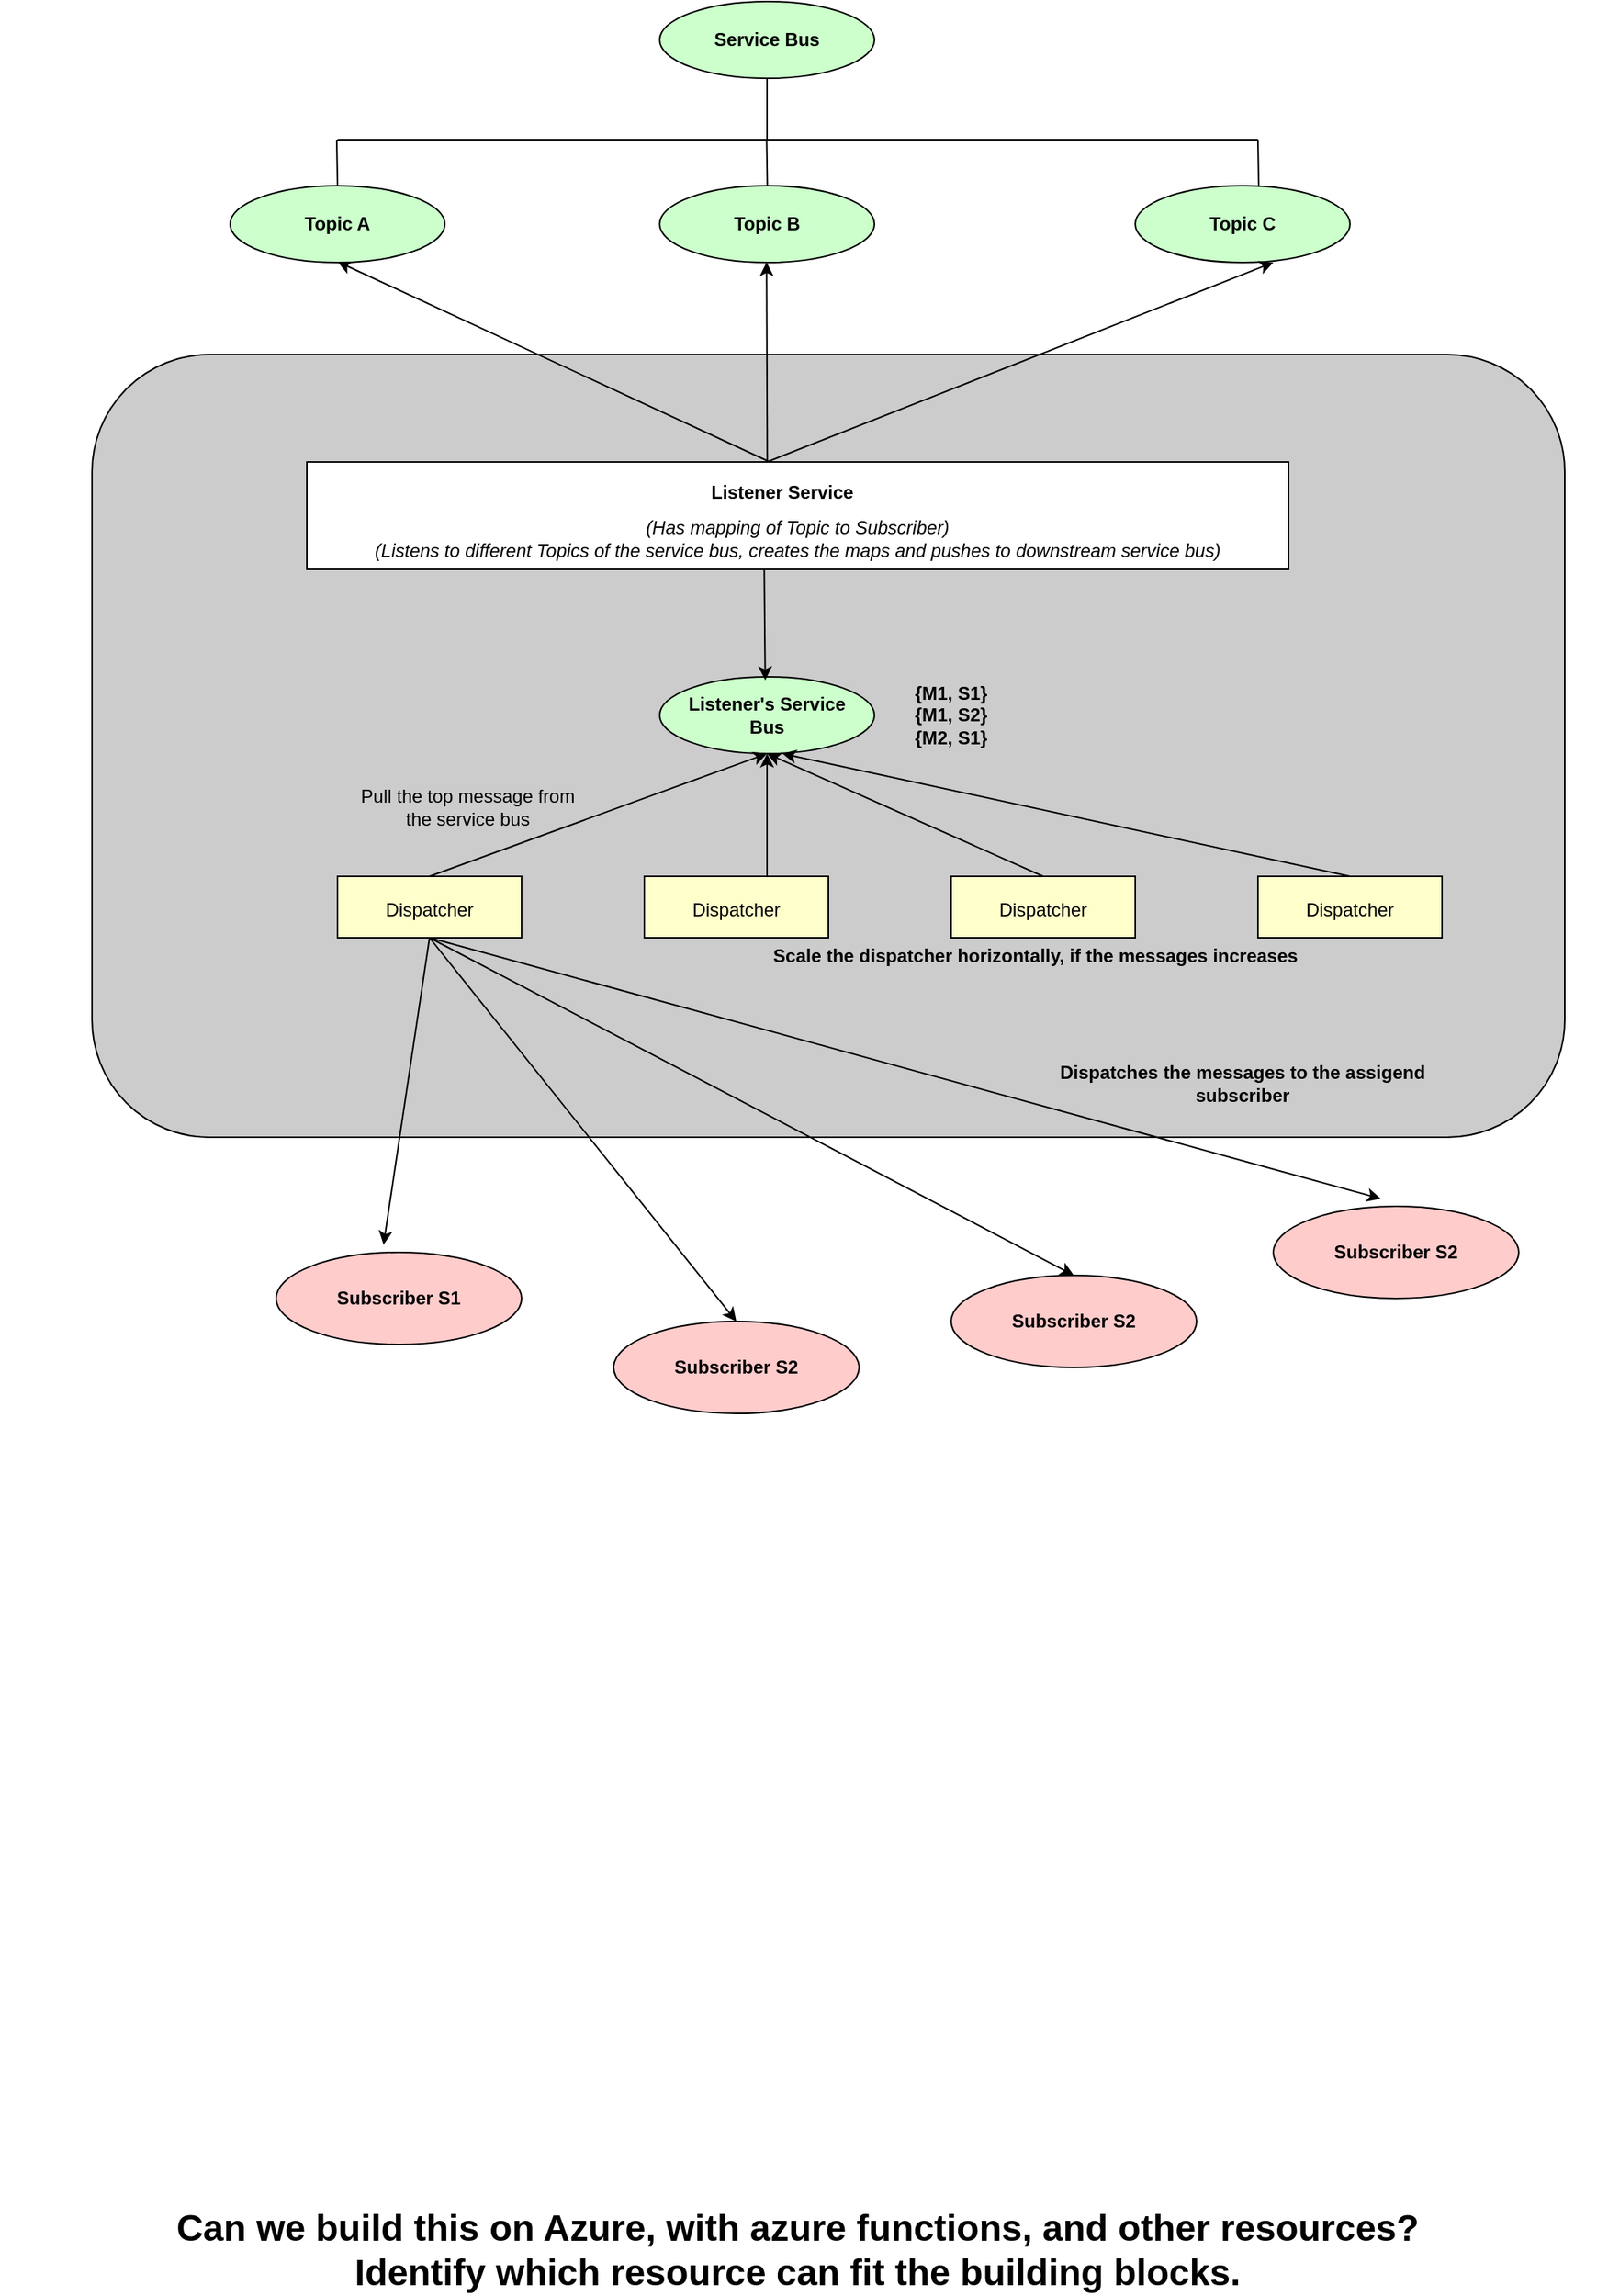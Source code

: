 <mxfile version="26.0.16">
  <diagram name="Page-1" id="qpaghFqAAY1CYDwnZ_x9">
    <mxGraphModel dx="1905" dy="1022" grid="1" gridSize="10" guides="1" tooltips="1" connect="1" arrows="1" fold="1" page="1" pageScale="1" pageWidth="2339" pageHeight="3300" math="0" shadow="0">
      <root>
        <mxCell id="0" />
        <mxCell id="1" parent="0" />
        <mxCell id="bIHd8Lqd7nxUhWNbO2eW-68" value="" style="rounded=1;whiteSpace=wrap;html=1;fillColor=light-dark(#CCCCCC,var(--ge-dark-color, #121212));" vertex="1" parent="1">
          <mxGeometry x="400" y="340" width="960" height="510" as="geometry" />
        </mxCell>
        <mxCell id="bIHd8Lqd7nxUhWNbO2eW-9" value="" style="endArrow=classic;html=1;rounded=0;exitX=0.472;exitY=0.008;exitDx=0;exitDy=0;exitPerimeter=0;" edge="1" parent="1">
          <mxGeometry width="50" height="50" relative="1" as="geometry">
            <mxPoint x="841.76" y="410.0" as="sourcePoint" />
            <mxPoint x="560" y="279.44" as="targetPoint" />
          </mxGeometry>
        </mxCell>
        <mxCell id="bIHd8Lqd7nxUhWNbO2eW-1" value="" style="ellipse;whiteSpace=wrap;html=1;fillColor=light-dark(#CCFFCC,var(--ge-dark-color, #121212));" vertex="1" parent="1">
          <mxGeometry x="490" y="230" width="140" height="50" as="geometry" />
        </mxCell>
        <mxCell id="bIHd8Lqd7nxUhWNbO2eW-2" value="Topic A" style="text;html=1;align=center;verticalAlign=middle;whiteSpace=wrap;rounded=0;fontStyle=1" vertex="1" parent="1">
          <mxGeometry x="510" y="240" width="100" height="30" as="geometry" />
        </mxCell>
        <mxCell id="bIHd8Lqd7nxUhWNbO2eW-3" value="" style="ellipse;whiteSpace=wrap;html=1;fillColor=light-dark(#CCFFCC,var(--ge-dark-color, #121212));" vertex="1" parent="1">
          <mxGeometry x="770" y="230" width="140" height="50" as="geometry" />
        </mxCell>
        <mxCell id="bIHd8Lqd7nxUhWNbO2eW-4" value="Topic B" style="text;html=1;align=center;verticalAlign=middle;whiteSpace=wrap;rounded=0;fontStyle=1" vertex="1" parent="1">
          <mxGeometry x="790" y="240" width="100" height="30" as="geometry" />
        </mxCell>
        <mxCell id="bIHd8Lqd7nxUhWNbO2eW-5" value="" style="ellipse;whiteSpace=wrap;html=1;fillColor=light-dark(#CCFFCC,var(--ge-dark-color, #121212));" vertex="1" parent="1">
          <mxGeometry x="1080" y="230" width="140" height="50" as="geometry" />
        </mxCell>
        <mxCell id="bIHd8Lqd7nxUhWNbO2eW-6" value="Topic C" style="text;html=1;align=center;verticalAlign=middle;whiteSpace=wrap;rounded=0;fontStyle=1" vertex="1" parent="1">
          <mxGeometry x="1100" y="240" width="100" height="30" as="geometry" />
        </mxCell>
        <mxCell id="bIHd8Lqd7nxUhWNbO2eW-7" value="" style="rounded=0;whiteSpace=wrap;html=1;" vertex="1" parent="1">
          <mxGeometry x="540" y="410" width="640" height="70" as="geometry" />
        </mxCell>
        <mxCell id="bIHd8Lqd7nxUhWNbO2eW-8" value="Listener Service" style="text;html=1;align=center;verticalAlign=middle;whiteSpace=wrap;rounded=0;fontStyle=1" vertex="1" parent="1">
          <mxGeometry x="800" y="415" width="100" height="30" as="geometry" />
        </mxCell>
        <mxCell id="bIHd8Lqd7nxUhWNbO2eW-10" value="" style="endArrow=classic;html=1;rounded=0;exitX=0.469;exitY=-0.006;exitDx=0;exitDy=0;exitPerimeter=0;" edge="1" parent="1" source="bIHd8Lqd7nxUhWNbO2eW-7">
          <mxGeometry width="50" height="50" relative="1" as="geometry">
            <mxPoint x="800.0" y="390.0" as="sourcePoint" />
            <mxPoint x="839.68" y="279.84" as="targetPoint" />
          </mxGeometry>
        </mxCell>
        <mxCell id="bIHd8Lqd7nxUhWNbO2eW-11" value="" style="endArrow=classic;html=1;rounded=0;entryX=0.5;entryY=1;entryDx=0;entryDy=0;" edge="1" parent="1">
          <mxGeometry width="50" height="50" relative="1" as="geometry">
            <mxPoint x="840" y="410" as="sourcePoint" />
            <mxPoint x="1170" y="280" as="targetPoint" />
          </mxGeometry>
        </mxCell>
        <mxCell id="bIHd8Lqd7nxUhWNbO2eW-13" value="" style="ellipse;whiteSpace=wrap;html=1;fillColor=light-dark(#FFCCCC,var(--ge-dark-color, #121212));" vertex="1" parent="1">
          <mxGeometry x="520" y="925" width="160" height="60" as="geometry" />
        </mxCell>
        <mxCell id="bIHd8Lqd7nxUhWNbO2eW-14" value="Subscriber S1" style="text;html=1;align=center;verticalAlign=middle;whiteSpace=wrap;rounded=0;fontStyle=1" vertex="1" parent="1">
          <mxGeometry x="550" y="940" width="100" height="30" as="geometry" />
        </mxCell>
        <mxCell id="bIHd8Lqd7nxUhWNbO2eW-15" value="" style="ellipse;whiteSpace=wrap;html=1;fillColor=light-dark(#FFCCCC,var(--ge-dark-color, #121212));" vertex="1" parent="1">
          <mxGeometry x="740" y="970" width="160" height="60" as="geometry" />
        </mxCell>
        <mxCell id="bIHd8Lqd7nxUhWNbO2eW-16" value="Subscriber S2" style="text;html=1;align=center;verticalAlign=middle;whiteSpace=wrap;rounded=0;fontStyle=1" vertex="1" parent="1">
          <mxGeometry x="770" y="985" width="100" height="30" as="geometry" />
        </mxCell>
        <mxCell id="bIHd8Lqd7nxUhWNbO2eW-17" value="" style="ellipse;whiteSpace=wrap;html=1;fillColor=light-dark(#FFCCCC,var(--ge-dark-color, #121212));" vertex="1" parent="1">
          <mxGeometry x="960" y="940" width="160" height="60" as="geometry" />
        </mxCell>
        <mxCell id="bIHd8Lqd7nxUhWNbO2eW-18" value="Subscriber S2" style="text;html=1;align=center;verticalAlign=middle;whiteSpace=wrap;rounded=0;fontStyle=1" vertex="1" parent="1">
          <mxGeometry x="990" y="955" width="100" height="30" as="geometry" />
        </mxCell>
        <mxCell id="bIHd8Lqd7nxUhWNbO2eW-19" value="" style="ellipse;whiteSpace=wrap;html=1;fillColor=light-dark(#FFCCCC,var(--ge-dark-color, #121212));" vertex="1" parent="1">
          <mxGeometry x="1170" y="895" width="160" height="60" as="geometry" />
        </mxCell>
        <mxCell id="bIHd8Lqd7nxUhWNbO2eW-20" value="Subscriber S2" style="text;html=1;align=center;verticalAlign=middle;whiteSpace=wrap;rounded=0;fontStyle=1" vertex="1" parent="1">
          <mxGeometry x="1200" y="910" width="100" height="30" as="geometry" />
        </mxCell>
        <mxCell id="bIHd8Lqd7nxUhWNbO2eW-28" value="" style="ellipse;whiteSpace=wrap;html=1;fillColor=light-dark(#CCFFCC,var(--ge-dark-color, #121212));" vertex="1" parent="1">
          <mxGeometry x="770" y="110" width="140" height="50" as="geometry" />
        </mxCell>
        <mxCell id="bIHd8Lqd7nxUhWNbO2eW-29" value="Service Bus" style="text;html=1;align=center;verticalAlign=middle;whiteSpace=wrap;rounded=0;fontStyle=1" vertex="1" parent="1">
          <mxGeometry x="790" y="120" width="100" height="30" as="geometry" />
        </mxCell>
        <mxCell id="bIHd8Lqd7nxUhWNbO2eW-37" value="" style="endArrow=none;html=1;rounded=0;" edge="1" parent="1">
          <mxGeometry width="50" height="50" relative="1" as="geometry">
            <mxPoint x="560" y="200" as="sourcePoint" />
            <mxPoint x="1160" y="200" as="targetPoint" />
          </mxGeometry>
        </mxCell>
        <mxCell id="bIHd8Lqd7nxUhWNbO2eW-38" value="" style="endArrow=none;html=1;rounded=0;" edge="1" parent="1">
          <mxGeometry width="50" height="50" relative="1" as="geometry">
            <mxPoint x="840" y="200" as="sourcePoint" />
            <mxPoint x="840" y="160" as="targetPoint" />
          </mxGeometry>
        </mxCell>
        <mxCell id="bIHd8Lqd7nxUhWNbO2eW-39" value="" style="endArrow=none;html=1;rounded=0;" edge="1" parent="1">
          <mxGeometry width="50" height="50" relative="1" as="geometry">
            <mxPoint x="560" y="230" as="sourcePoint" />
            <mxPoint x="559.52" y="200" as="targetPoint" />
          </mxGeometry>
        </mxCell>
        <mxCell id="bIHd8Lqd7nxUhWNbO2eW-40" value="" style="endArrow=none;html=1;rounded=0;" edge="1" parent="1">
          <mxGeometry width="50" height="50" relative="1" as="geometry">
            <mxPoint x="840.2" y="230" as="sourcePoint" />
            <mxPoint x="839.72" y="200" as="targetPoint" />
          </mxGeometry>
        </mxCell>
        <mxCell id="bIHd8Lqd7nxUhWNbO2eW-41" value="" style="endArrow=none;html=1;rounded=0;" edge="1" parent="1">
          <mxGeometry width="50" height="50" relative="1" as="geometry">
            <mxPoint x="1160.48" y="230" as="sourcePoint" />
            <mxPoint x="1160" y="200" as="targetPoint" />
          </mxGeometry>
        </mxCell>
        <mxCell id="bIHd8Lqd7nxUhWNbO2eW-42" value="(Has mapping of Topic to Subscriber)&lt;br&gt;(Listens to different Topics of the service bus, creates the maps and pushes to downstream service bus)" style="text;html=1;align=center;verticalAlign=middle;whiteSpace=wrap;rounded=0;fontStyle=2" vertex="1" parent="1">
          <mxGeometry x="575" y="445" width="570" height="30" as="geometry" />
        </mxCell>
        <mxCell id="bIHd8Lqd7nxUhWNbO2eW-43" value="" style="ellipse;whiteSpace=wrap;html=1;fillColor=light-dark(#CCFFCC,var(--ge-dark-color, #121212));" vertex="1" parent="1">
          <mxGeometry x="770" y="550" width="140" height="50" as="geometry" />
        </mxCell>
        <mxCell id="bIHd8Lqd7nxUhWNbO2eW-44" value="Listener&#39;s Service Bus" style="text;html=1;align=center;verticalAlign=middle;whiteSpace=wrap;rounded=0;fontStyle=1" vertex="1" parent="1">
          <mxGeometry x="780" y="560" width="120" height="30" as="geometry" />
        </mxCell>
        <mxCell id="bIHd8Lqd7nxUhWNbO2eW-45" value="" style="endArrow=classic;html=1;rounded=0;exitX=0.469;exitY=1;exitDx=0;exitDy=0;exitPerimeter=0;entryX=0.413;entryY=0.044;entryDx=0;entryDy=0;entryPerimeter=0;" edge="1" parent="1">
          <mxGeometry width="50" height="50" relative="1" as="geometry">
            <mxPoint x="838.16" y="480" as="sourcePoint" />
            <mxPoint x="838.82" y="552.2" as="targetPoint" />
          </mxGeometry>
        </mxCell>
        <mxCell id="bIHd8Lqd7nxUhWNbO2eW-46" value="&lt;b&gt;{M1, S1}&lt;br&gt;{M1, S2}&lt;br&gt;{M2, S1}&lt;/b&gt;" style="text;html=1;align=center;verticalAlign=middle;whiteSpace=wrap;rounded=0;" vertex="1" parent="1">
          <mxGeometry x="930" y="560" width="60" height="30" as="geometry" />
        </mxCell>
        <mxCell id="bIHd8Lqd7nxUhWNbO2eW-47" value="" style="rounded=0;whiteSpace=wrap;html=1;fillColor=light-dark(#FFFFCC,var(--ge-dark-color, #121212));" vertex="1" parent="1">
          <mxGeometry x="560" y="680" width="120" height="40" as="geometry" />
        </mxCell>
        <mxCell id="bIHd8Lqd7nxUhWNbO2eW-48" value="Dispatcher" style="text;html=1;align=center;verticalAlign=middle;whiteSpace=wrap;rounded=0;" vertex="1" parent="1">
          <mxGeometry x="590" y="687" width="60" height="30" as="geometry" />
        </mxCell>
        <mxCell id="bIHd8Lqd7nxUhWNbO2eW-49" value="" style="rounded=0;whiteSpace=wrap;html=1;fillColor=light-dark(#FFFFCC,var(--ge-dark-color, #121212));" vertex="1" parent="1">
          <mxGeometry x="760" y="680" width="120" height="40" as="geometry" />
        </mxCell>
        <mxCell id="bIHd8Lqd7nxUhWNbO2eW-50" value="Dispatcher" style="text;html=1;align=center;verticalAlign=middle;whiteSpace=wrap;rounded=0;" vertex="1" parent="1">
          <mxGeometry x="790" y="687" width="60" height="30" as="geometry" />
        </mxCell>
        <mxCell id="bIHd8Lqd7nxUhWNbO2eW-51" value="" style="rounded=0;whiteSpace=wrap;html=1;fillColor=light-dark(#FFFFCC,var(--ge-dark-color, #121212));" vertex="1" parent="1">
          <mxGeometry x="960" y="680" width="120" height="40" as="geometry" />
        </mxCell>
        <mxCell id="bIHd8Lqd7nxUhWNbO2eW-52" value="Dispatcher" style="text;html=1;align=center;verticalAlign=middle;whiteSpace=wrap;rounded=0;" vertex="1" parent="1">
          <mxGeometry x="990" y="687" width="60" height="30" as="geometry" />
        </mxCell>
        <mxCell id="bIHd8Lqd7nxUhWNbO2eW-53" value="" style="rounded=0;whiteSpace=wrap;html=1;fillColor=light-dark(#FFFFCC,var(--ge-dark-color, #121212));" vertex="1" parent="1">
          <mxGeometry x="1160" y="680" width="120" height="40" as="geometry" />
        </mxCell>
        <mxCell id="bIHd8Lqd7nxUhWNbO2eW-54" value="Dispatcher" style="text;html=1;align=center;verticalAlign=middle;whiteSpace=wrap;rounded=0;" vertex="1" parent="1">
          <mxGeometry x="1190" y="687" width="60" height="30" as="geometry" />
        </mxCell>
        <mxCell id="bIHd8Lqd7nxUhWNbO2eW-55" value="" style="endArrow=classic;html=1;rounded=0;entryX=0.5;entryY=1;entryDx=0;entryDy=0;" edge="1" parent="1" target="bIHd8Lqd7nxUhWNbO2eW-43">
          <mxGeometry width="50" height="50" relative="1" as="geometry">
            <mxPoint x="620" y="680" as="sourcePoint" />
            <mxPoint x="670" y="630" as="targetPoint" />
          </mxGeometry>
        </mxCell>
        <mxCell id="bIHd8Lqd7nxUhWNbO2eW-56" value="" style="endArrow=classic;html=1;rounded=0;" edge="1" parent="1">
          <mxGeometry width="50" height="50" relative="1" as="geometry">
            <mxPoint x="840" y="680" as="sourcePoint" />
            <mxPoint x="840" y="600" as="targetPoint" />
          </mxGeometry>
        </mxCell>
        <mxCell id="bIHd8Lqd7nxUhWNbO2eW-57" value="" style="endArrow=classic;html=1;rounded=0;entryX=0.5;entryY=1;entryDx=0;entryDy=0;" edge="1" parent="1" target="bIHd8Lqd7nxUhWNbO2eW-43">
          <mxGeometry width="50" height="50" relative="1" as="geometry">
            <mxPoint x="1020" y="680" as="sourcePoint" />
            <mxPoint x="1070" y="630" as="targetPoint" />
          </mxGeometry>
        </mxCell>
        <mxCell id="bIHd8Lqd7nxUhWNbO2eW-58" value="" style="endArrow=classic;html=1;rounded=0;" edge="1" parent="1">
          <mxGeometry width="50" height="50" relative="1" as="geometry">
            <mxPoint x="1220" y="680" as="sourcePoint" />
            <mxPoint x="850" y="600" as="targetPoint" />
          </mxGeometry>
        </mxCell>
        <mxCell id="bIHd8Lqd7nxUhWNbO2eW-59" value="Scale the dispatcher horizontally, if the messages increases" style="text;html=1;align=center;verticalAlign=middle;whiteSpace=wrap;rounded=0;fontStyle=1" vertex="1" parent="1">
          <mxGeometry x="840" y="717" width="350" height="30" as="geometry" />
        </mxCell>
        <mxCell id="bIHd8Lqd7nxUhWNbO2eW-61" value="" style="endArrow=classic;html=1;rounded=0;exitX=0.5;exitY=1;exitDx=0;exitDy=0;" edge="1" parent="1" source="bIHd8Lqd7nxUhWNbO2eW-47">
          <mxGeometry width="50" height="50" relative="1" as="geometry">
            <mxPoint x="580" y="830" as="sourcePoint" />
            <mxPoint x="590" y="920" as="targetPoint" />
          </mxGeometry>
        </mxCell>
        <mxCell id="bIHd8Lqd7nxUhWNbO2eW-62" value="" style="endArrow=classic;html=1;rounded=0;entryX=0.5;entryY=0;entryDx=0;entryDy=0;" edge="1" parent="1" target="bIHd8Lqd7nxUhWNbO2eW-15">
          <mxGeometry width="50" height="50" relative="1" as="geometry">
            <mxPoint x="620" y="720" as="sourcePoint" />
            <mxPoint x="670" y="670" as="targetPoint" />
          </mxGeometry>
        </mxCell>
        <mxCell id="bIHd8Lqd7nxUhWNbO2eW-63" value="" style="endArrow=classic;html=1;rounded=0;entryX=0.5;entryY=0;entryDx=0;entryDy=0;" edge="1" parent="1" target="bIHd8Lqd7nxUhWNbO2eW-17">
          <mxGeometry width="50" height="50" relative="1" as="geometry">
            <mxPoint x="620" y="720" as="sourcePoint" />
            <mxPoint x="670" y="670" as="targetPoint" />
          </mxGeometry>
        </mxCell>
        <mxCell id="bIHd8Lqd7nxUhWNbO2eW-64" value="" style="endArrow=classic;html=1;rounded=0;" edge="1" parent="1">
          <mxGeometry width="50" height="50" relative="1" as="geometry">
            <mxPoint x="620" y="720" as="sourcePoint" />
            <mxPoint x="1240" y="890" as="targetPoint" />
          </mxGeometry>
        </mxCell>
        <mxCell id="bIHd8Lqd7nxUhWNbO2eW-65" value="Dispatches the messages to the assigend subscriber" style="text;html=1;align=center;verticalAlign=middle;whiteSpace=wrap;rounded=0;fontStyle=1" vertex="1" parent="1">
          <mxGeometry x="1000" y="800" width="300" height="30" as="geometry" />
        </mxCell>
        <mxCell id="bIHd8Lqd7nxUhWNbO2eW-66" value="Pull the top message from the service bus" style="text;html=1;align=center;verticalAlign=middle;whiteSpace=wrap;rounded=0;" vertex="1" parent="1">
          <mxGeometry x="570" y="620" width="150" height="30" as="geometry" />
        </mxCell>
        <mxCell id="bIHd8Lqd7nxUhWNbO2eW-70" value="&lt;b&gt;&lt;font style=&quot;font-size: 24px;&quot;&gt;Can we build this on Azure, with azure functions, and other resources?&lt;br&gt;Identify which resource can fit the building blocks.&lt;/font&gt;&lt;/b&gt;" style="text;html=1;align=center;verticalAlign=middle;whiteSpace=wrap;rounded=0;" vertex="1" parent="1">
          <mxGeometry x="340" y="1560" width="1040" height="30" as="geometry" />
        </mxCell>
      </root>
    </mxGraphModel>
  </diagram>
</mxfile>
